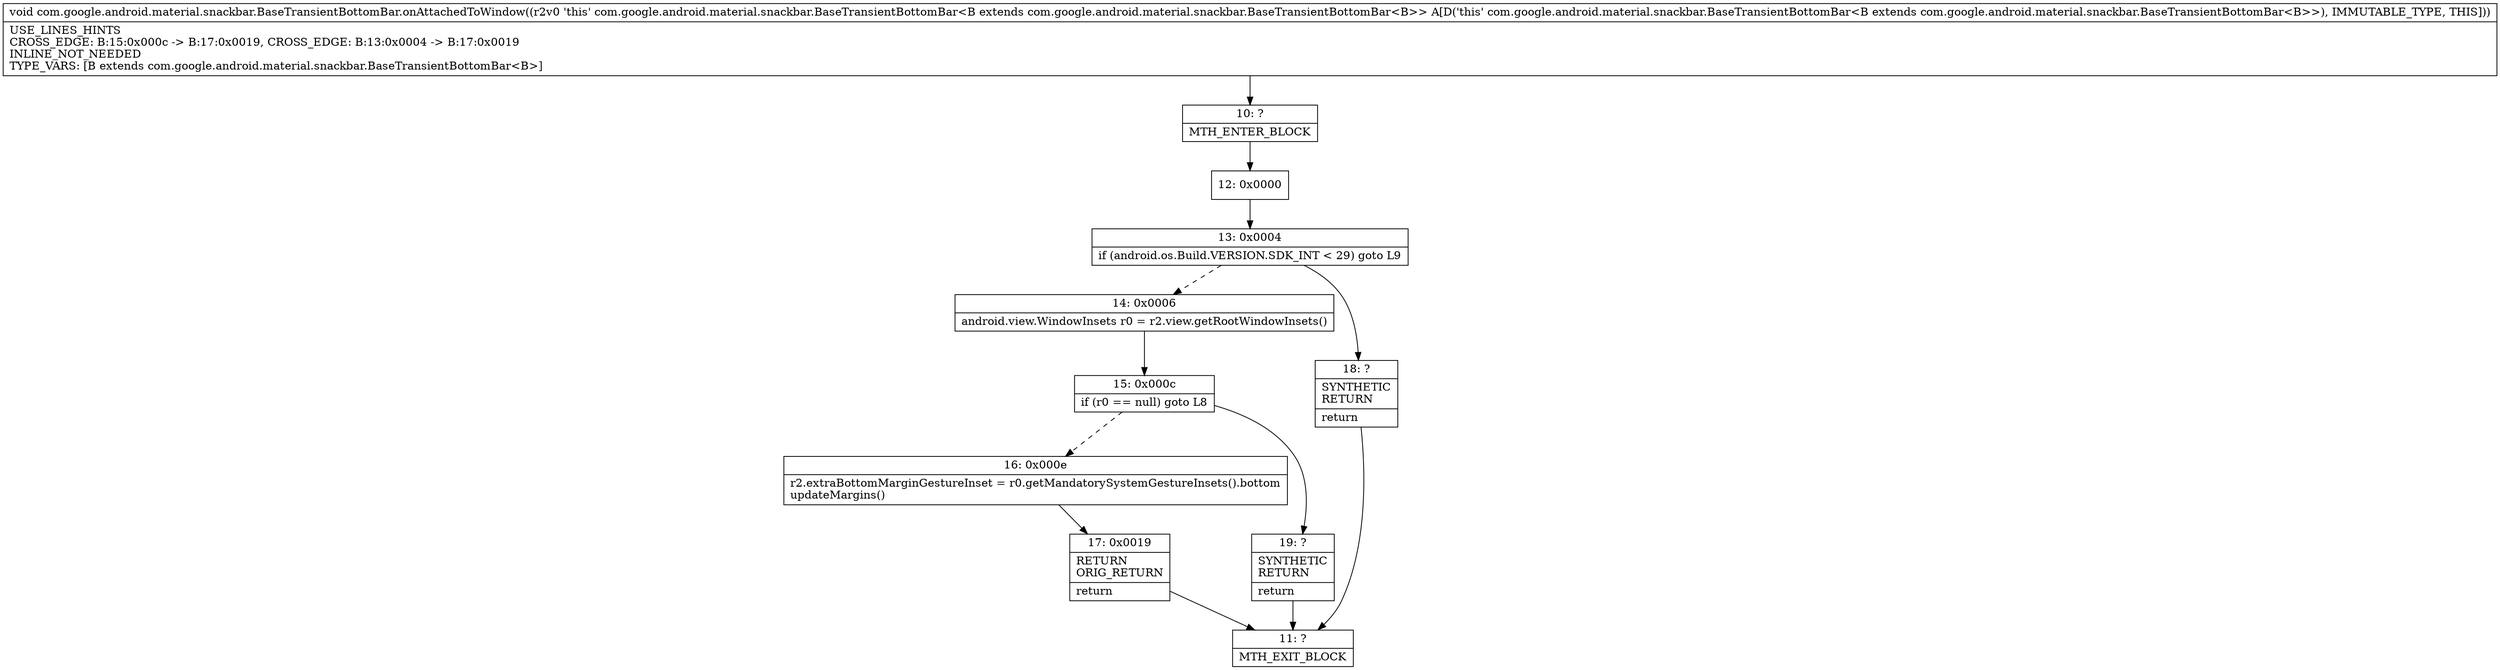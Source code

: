 digraph "CFG forcom.google.android.material.snackbar.BaseTransientBottomBar.onAttachedToWindow()V" {
Node_10 [shape=record,label="{10\:\ ?|MTH_ENTER_BLOCK\l}"];
Node_12 [shape=record,label="{12\:\ 0x0000}"];
Node_13 [shape=record,label="{13\:\ 0x0004|if (android.os.Build.VERSION.SDK_INT \< 29) goto L9\l}"];
Node_14 [shape=record,label="{14\:\ 0x0006|android.view.WindowInsets r0 = r2.view.getRootWindowInsets()\l}"];
Node_15 [shape=record,label="{15\:\ 0x000c|if (r0 == null) goto L8\l}"];
Node_16 [shape=record,label="{16\:\ 0x000e|r2.extraBottomMarginGestureInset = r0.getMandatorySystemGestureInsets().bottom\lupdateMargins()\l}"];
Node_17 [shape=record,label="{17\:\ 0x0019|RETURN\lORIG_RETURN\l|return\l}"];
Node_11 [shape=record,label="{11\:\ ?|MTH_EXIT_BLOCK\l}"];
Node_19 [shape=record,label="{19\:\ ?|SYNTHETIC\lRETURN\l|return\l}"];
Node_18 [shape=record,label="{18\:\ ?|SYNTHETIC\lRETURN\l|return\l}"];
MethodNode[shape=record,label="{void com.google.android.material.snackbar.BaseTransientBottomBar.onAttachedToWindow((r2v0 'this' com.google.android.material.snackbar.BaseTransientBottomBar\<B extends com.google.android.material.snackbar.BaseTransientBottomBar\<B\>\> A[D('this' com.google.android.material.snackbar.BaseTransientBottomBar\<B extends com.google.android.material.snackbar.BaseTransientBottomBar\<B\>\>), IMMUTABLE_TYPE, THIS]))  | USE_LINES_HINTS\lCROSS_EDGE: B:15:0x000c \-\> B:17:0x0019, CROSS_EDGE: B:13:0x0004 \-\> B:17:0x0019\lINLINE_NOT_NEEDED\lTYPE_VARS: [B extends com.google.android.material.snackbar.BaseTransientBottomBar\<B\>]\l}"];
MethodNode -> Node_10;Node_10 -> Node_12;
Node_12 -> Node_13;
Node_13 -> Node_14[style=dashed];
Node_13 -> Node_18;
Node_14 -> Node_15;
Node_15 -> Node_16[style=dashed];
Node_15 -> Node_19;
Node_16 -> Node_17;
Node_17 -> Node_11;
Node_19 -> Node_11;
Node_18 -> Node_11;
}

